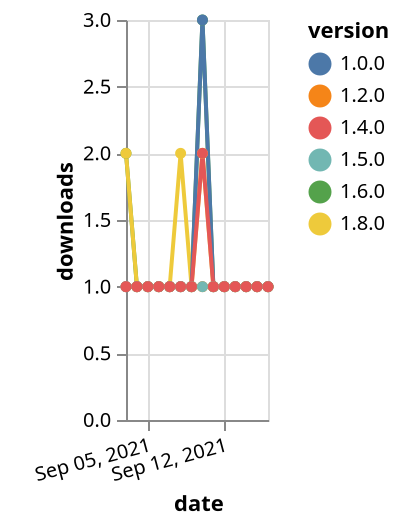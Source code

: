 {"$schema": "https://vega.github.io/schema/vega-lite/v5.json", "description": "A simple bar chart with embedded data.", "data": {"values": [{"date": "2021-09-03", "total": 165, "delta": 2, "version": "1.6.0"}, {"date": "2021-09-04", "total": 166, "delta": 1, "version": "1.6.0"}, {"date": "2021-09-05", "total": 167, "delta": 1, "version": "1.6.0"}, {"date": "2021-09-06", "total": 168, "delta": 1, "version": "1.6.0"}, {"date": "2021-09-07", "total": 169, "delta": 1, "version": "1.6.0"}, {"date": "2021-09-08", "total": 170, "delta": 1, "version": "1.6.0"}, {"date": "2021-09-09", "total": 171, "delta": 1, "version": "1.6.0"}, {"date": "2021-09-10", "total": 174, "delta": 3, "version": "1.6.0"}, {"date": "2021-09-11", "total": 175, "delta": 1, "version": "1.6.0"}, {"date": "2021-09-12", "total": 176, "delta": 1, "version": "1.6.0"}, {"date": "2021-09-13", "total": 177, "delta": 1, "version": "1.6.0"}, {"date": "2021-09-14", "total": 178, "delta": 1, "version": "1.6.0"}, {"date": "2021-09-15", "total": 179, "delta": 1, "version": "1.6.0"}, {"date": "2021-09-16", "total": 180, "delta": 1, "version": "1.6.0"}, {"date": "2021-09-03", "total": 113, "delta": 2, "version": "1.8.0"}, {"date": "2021-09-04", "total": 114, "delta": 1, "version": "1.8.0"}, {"date": "2021-09-05", "total": 115, "delta": 1, "version": "1.8.0"}, {"date": "2021-09-06", "total": 116, "delta": 1, "version": "1.8.0"}, {"date": "2021-09-07", "total": 117, "delta": 1, "version": "1.8.0"}, {"date": "2021-09-08", "total": 119, "delta": 2, "version": "1.8.0"}, {"date": "2021-09-09", "total": 120, "delta": 1, "version": "1.8.0"}, {"date": "2021-09-10", "total": 122, "delta": 2, "version": "1.8.0"}, {"date": "2021-09-11", "total": 123, "delta": 1, "version": "1.8.0"}, {"date": "2021-09-12", "total": 124, "delta": 1, "version": "1.8.0"}, {"date": "2021-09-13", "total": 125, "delta": 1, "version": "1.8.0"}, {"date": "2021-09-14", "total": 126, "delta": 1, "version": "1.8.0"}, {"date": "2021-09-15", "total": 127, "delta": 1, "version": "1.8.0"}, {"date": "2021-09-16", "total": 128, "delta": 1, "version": "1.8.0"}, {"date": "2021-09-03", "total": 294, "delta": 1, "version": "1.0.0"}, {"date": "2021-09-04", "total": 295, "delta": 1, "version": "1.0.0"}, {"date": "2021-09-05", "total": 296, "delta": 1, "version": "1.0.0"}, {"date": "2021-09-06", "total": 297, "delta": 1, "version": "1.0.0"}, {"date": "2021-09-07", "total": 298, "delta": 1, "version": "1.0.0"}, {"date": "2021-09-08", "total": 299, "delta": 1, "version": "1.0.0"}, {"date": "2021-09-09", "total": 300, "delta": 1, "version": "1.0.0"}, {"date": "2021-09-10", "total": 303, "delta": 3, "version": "1.0.0"}, {"date": "2021-09-11", "total": 304, "delta": 1, "version": "1.0.0"}, {"date": "2021-09-12", "total": 305, "delta": 1, "version": "1.0.0"}, {"date": "2021-09-13", "total": 306, "delta": 1, "version": "1.0.0"}, {"date": "2021-09-14", "total": 307, "delta": 1, "version": "1.0.0"}, {"date": "2021-09-15", "total": 308, "delta": 1, "version": "1.0.0"}, {"date": "2021-09-16", "total": 309, "delta": 1, "version": "1.0.0"}, {"date": "2021-09-03", "total": 178, "delta": 1, "version": "1.2.0"}, {"date": "2021-09-04", "total": 179, "delta": 1, "version": "1.2.0"}, {"date": "2021-09-05", "total": 180, "delta": 1, "version": "1.2.0"}, {"date": "2021-09-06", "total": 181, "delta": 1, "version": "1.2.0"}, {"date": "2021-09-07", "total": 182, "delta": 1, "version": "1.2.0"}, {"date": "2021-09-08", "total": 183, "delta": 1, "version": "1.2.0"}, {"date": "2021-09-09", "total": 184, "delta": 1, "version": "1.2.0"}, {"date": "2021-09-10", "total": 185, "delta": 1, "version": "1.2.0"}, {"date": "2021-09-11", "total": 186, "delta": 1, "version": "1.2.0"}, {"date": "2021-09-12", "total": 187, "delta": 1, "version": "1.2.0"}, {"date": "2021-09-13", "total": 188, "delta": 1, "version": "1.2.0"}, {"date": "2021-09-14", "total": 189, "delta": 1, "version": "1.2.0"}, {"date": "2021-09-15", "total": 190, "delta": 1, "version": "1.2.0"}, {"date": "2021-09-16", "total": 191, "delta": 1, "version": "1.2.0"}, {"date": "2021-09-03", "total": 140, "delta": 1, "version": "1.5.0"}, {"date": "2021-09-04", "total": 141, "delta": 1, "version": "1.5.0"}, {"date": "2021-09-05", "total": 142, "delta": 1, "version": "1.5.0"}, {"date": "2021-09-06", "total": 143, "delta": 1, "version": "1.5.0"}, {"date": "2021-09-07", "total": 144, "delta": 1, "version": "1.5.0"}, {"date": "2021-09-08", "total": 145, "delta": 1, "version": "1.5.0"}, {"date": "2021-09-09", "total": 146, "delta": 1, "version": "1.5.0"}, {"date": "2021-09-10", "total": 147, "delta": 1, "version": "1.5.0"}, {"date": "2021-09-11", "total": 148, "delta": 1, "version": "1.5.0"}, {"date": "2021-09-12", "total": 149, "delta": 1, "version": "1.5.0"}, {"date": "2021-09-13", "total": 150, "delta": 1, "version": "1.5.0"}, {"date": "2021-09-14", "total": 151, "delta": 1, "version": "1.5.0"}, {"date": "2021-09-15", "total": 152, "delta": 1, "version": "1.5.0"}, {"date": "2021-09-16", "total": 153, "delta": 1, "version": "1.5.0"}, {"date": "2021-09-03", "total": 142, "delta": 1, "version": "1.4.0"}, {"date": "2021-09-04", "total": 143, "delta": 1, "version": "1.4.0"}, {"date": "2021-09-05", "total": 144, "delta": 1, "version": "1.4.0"}, {"date": "2021-09-06", "total": 145, "delta": 1, "version": "1.4.0"}, {"date": "2021-09-07", "total": 146, "delta": 1, "version": "1.4.0"}, {"date": "2021-09-08", "total": 147, "delta": 1, "version": "1.4.0"}, {"date": "2021-09-09", "total": 148, "delta": 1, "version": "1.4.0"}, {"date": "2021-09-10", "total": 150, "delta": 2, "version": "1.4.0"}, {"date": "2021-09-11", "total": 151, "delta": 1, "version": "1.4.0"}, {"date": "2021-09-12", "total": 152, "delta": 1, "version": "1.4.0"}, {"date": "2021-09-13", "total": 153, "delta": 1, "version": "1.4.0"}, {"date": "2021-09-14", "total": 154, "delta": 1, "version": "1.4.0"}, {"date": "2021-09-15", "total": 155, "delta": 1, "version": "1.4.0"}, {"date": "2021-09-16", "total": 156, "delta": 1, "version": "1.4.0"}]}, "width": "container", "mark": {"type": "line", "point": {"filled": true}}, "encoding": {"x": {"field": "date", "type": "temporal", "timeUnit": "yearmonthdate", "title": "date", "axis": {"labelAngle": -15}}, "y": {"field": "delta", "type": "quantitative", "title": "downloads"}, "color": {"field": "version", "type": "nominal"}, "tooltip": {"field": "delta"}}}